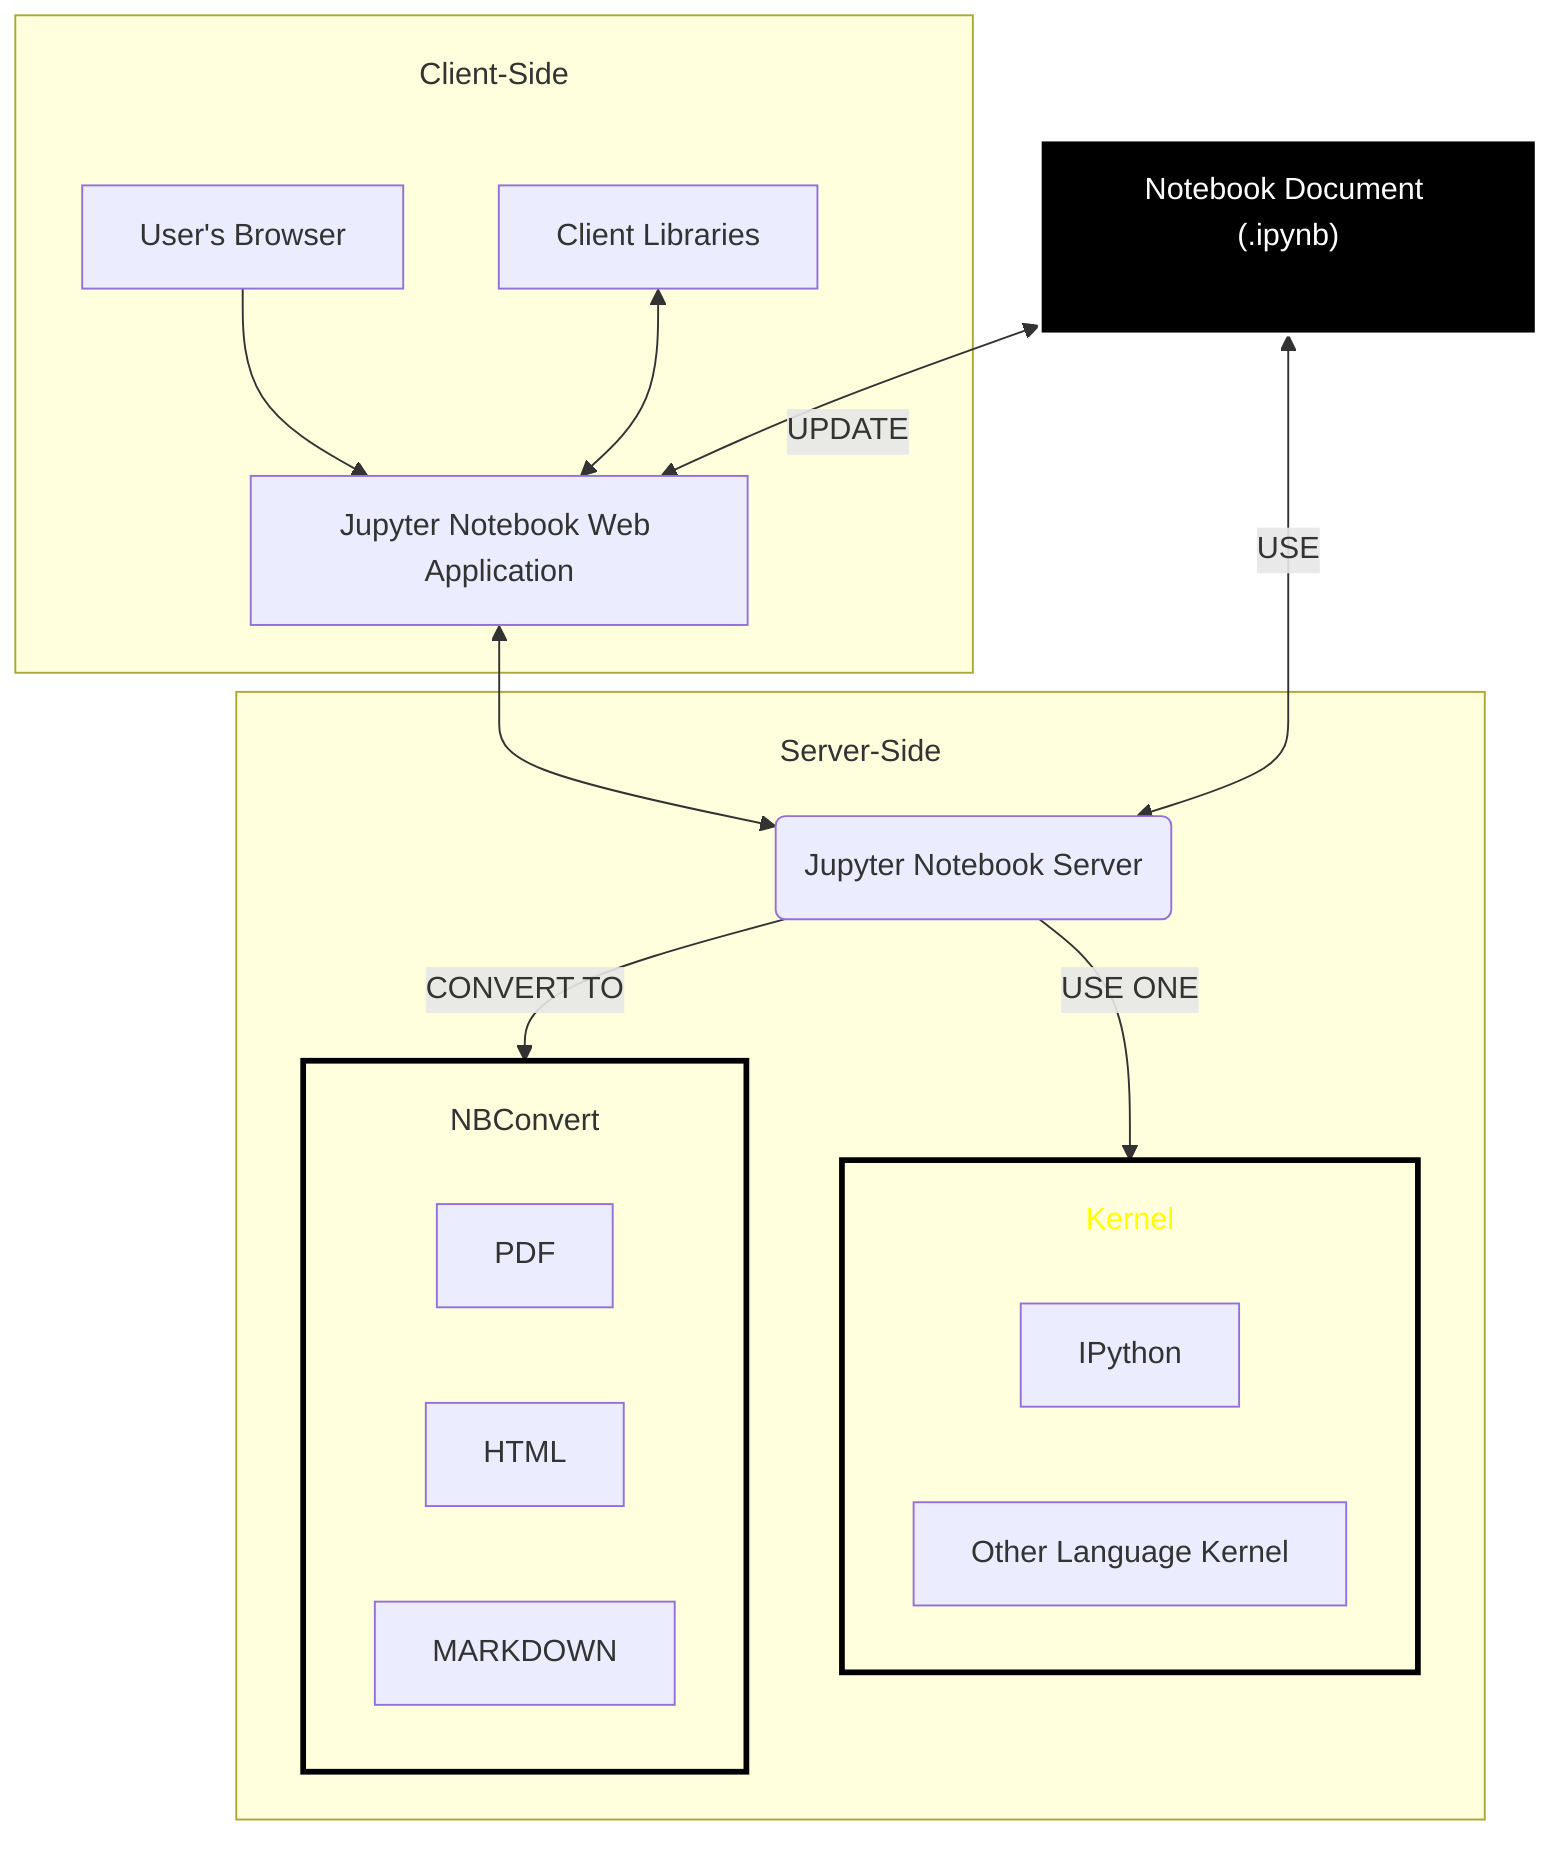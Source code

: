---
config:
    flowchart:
        subGraphTitleMargin:
            top: 20
            bottom: 20
---
graph TD
    A[User's Browser] --> B[Jupyter Notebook Web Application]
    B <--> C(Notebook Server)
    C(Jupyter Notebook Server) -->|USE ONE|Kernel
    %% C <--> D[Kernel]
    C -->|CONVERT TO| NBConvert
    G[Client Libraries] <--> B
    H["IPython"]
    O["Other Language Kernel"]
 
    F["Notebook Document (.ipynb)<br><br>"] <-->|USE|C
    F <-->|UPDATE| B
    
    subgraph "Client-Side"
    A
    B
    G
    end
    
    subgraph Server-Side
    C

    Kernel
    NBConvert
    end

    
    subgraph Kernel["Kernel"]
    H
    O
    end
    
   subgraph NBConvert
    PDF
    HTML
    MARKDOWN
    end
 
    %% style A fill:#f9f,stroke:#333,stroke-width:2px
    %% style B fill:#bbf,stroke:#333,stroke-width:2px
    %% style C fill:#dfd,stroke:#333,stroke-width:2px
    style Kernel color:yellow,stroke:black,stroke-width:3px
    style NBConvert stroke:black,stroke-width:3px
    style F color:white,fill:black,stroke:white,stroke-width:2px
    %% style G fill:#dff,stroke:#333,stroke-width:2px
    %% style H fill:#fdf,stroke:#333,stroke-width:2px
